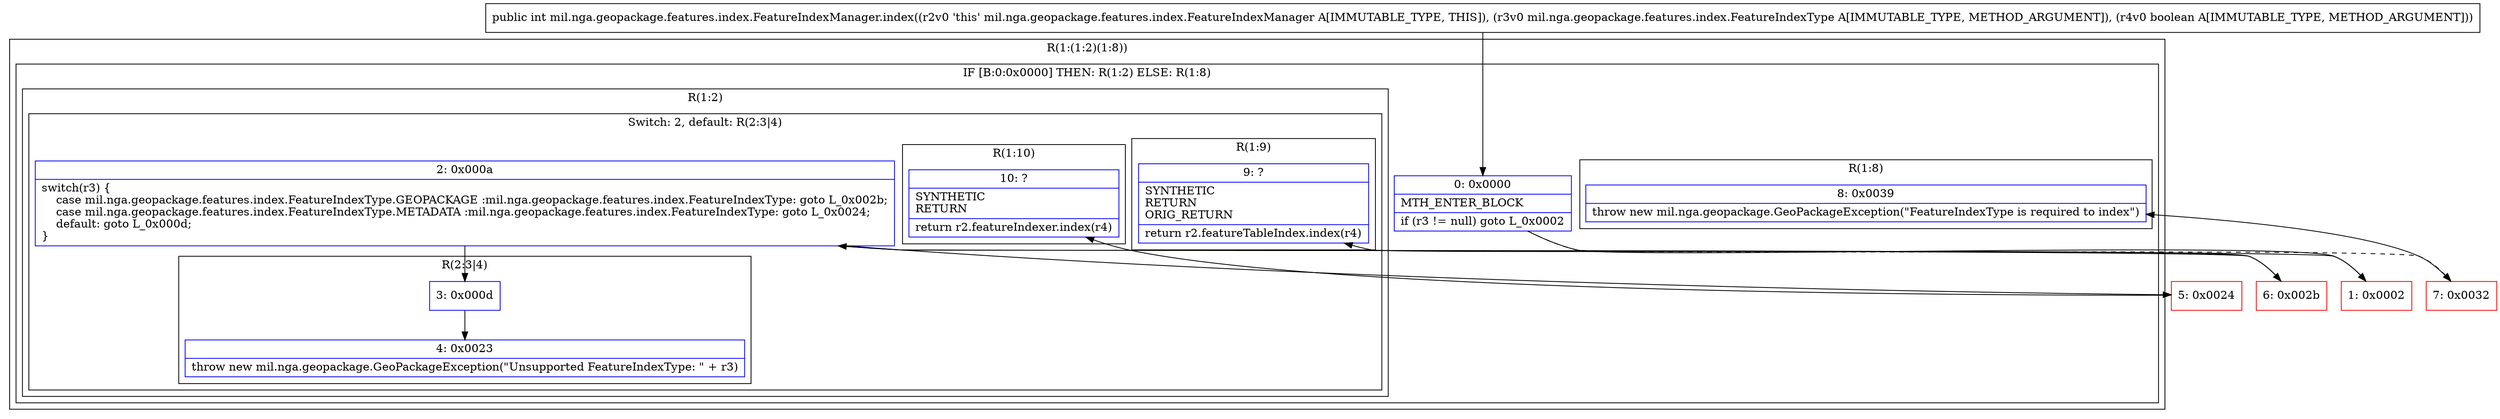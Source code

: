 digraph "CFG formil.nga.geopackage.features.index.FeatureIndexManager.index(Lmil\/nga\/geopackage\/features\/index\/FeatureIndexType;Z)I" {
subgraph cluster_Region_281789142 {
label = "R(1:(1:2)(1:8))";
node [shape=record,color=blue];
subgraph cluster_IfRegion_1089028478 {
label = "IF [B:0:0x0000] THEN: R(1:2) ELSE: R(1:8)";
node [shape=record,color=blue];
Node_0 [shape=record,label="{0\:\ 0x0000|MTH_ENTER_BLOCK\l|if (r3 != null) goto L_0x0002\l}"];
subgraph cluster_Region_1535709232 {
label = "R(1:2)";
node [shape=record,color=blue];
subgraph cluster_SwitchRegion_554358726 {
label = "Switch: 2, default: R(2:3|4)";
node [shape=record,color=blue];
Node_2 [shape=record,label="{2\:\ 0x000a|switch(r3) \{\l    case mil.nga.geopackage.features.index.FeatureIndexType.GEOPACKAGE :mil.nga.geopackage.features.index.FeatureIndexType: goto L_0x002b;\l    case mil.nga.geopackage.features.index.FeatureIndexType.METADATA :mil.nga.geopackage.features.index.FeatureIndexType: goto L_0x0024;\l    default: goto L_0x000d;\l\}\l}"];
subgraph cluster_Region_1863937091 {
label = "R(1:9)";
node [shape=record,color=blue];
Node_9 [shape=record,label="{9\:\ ?|SYNTHETIC\lRETURN\lORIG_RETURN\l|return r2.featureTableIndex.index(r4)\l}"];
}
subgraph cluster_Region_1710305903 {
label = "R(1:10)";
node [shape=record,color=blue];
Node_10 [shape=record,label="{10\:\ ?|SYNTHETIC\lRETURN\l|return r2.featureIndexer.index(r4)\l}"];
}
subgraph cluster_Region_1995089521 {
label = "R(2:3|4)";
node [shape=record,color=blue];
Node_3 [shape=record,label="{3\:\ 0x000d}"];
Node_4 [shape=record,label="{4\:\ 0x0023|throw new mil.nga.geopackage.GeoPackageException(\"Unsupported FeatureIndexType: \" + r3)\l}"];
}
}
}
subgraph cluster_Region_27917197 {
label = "R(1:8)";
node [shape=record,color=blue];
Node_8 [shape=record,label="{8\:\ 0x0039|throw new mil.nga.geopackage.GeoPackageException(\"FeatureIndexType is required to index\")\l}"];
}
}
}
Node_1 [shape=record,color=red,label="{1\:\ 0x0002}"];
Node_5 [shape=record,color=red,label="{5\:\ 0x0024}"];
Node_6 [shape=record,color=red,label="{6\:\ 0x002b}"];
Node_7 [shape=record,color=red,label="{7\:\ 0x0032}"];
MethodNode[shape=record,label="{public int mil.nga.geopackage.features.index.FeatureIndexManager.index((r2v0 'this' mil.nga.geopackage.features.index.FeatureIndexManager A[IMMUTABLE_TYPE, THIS]), (r3v0 mil.nga.geopackage.features.index.FeatureIndexType A[IMMUTABLE_TYPE, METHOD_ARGUMENT]), (r4v0 boolean A[IMMUTABLE_TYPE, METHOD_ARGUMENT])) }"];
MethodNode -> Node_0;
Node_0 -> Node_1;
Node_0 -> Node_7[style=dashed];
Node_2 -> Node_3;
Node_2 -> Node_5;
Node_2 -> Node_6;
Node_3 -> Node_4;
Node_1 -> Node_2;
Node_5 -> Node_10;
Node_6 -> Node_9;
Node_7 -> Node_8;
}

